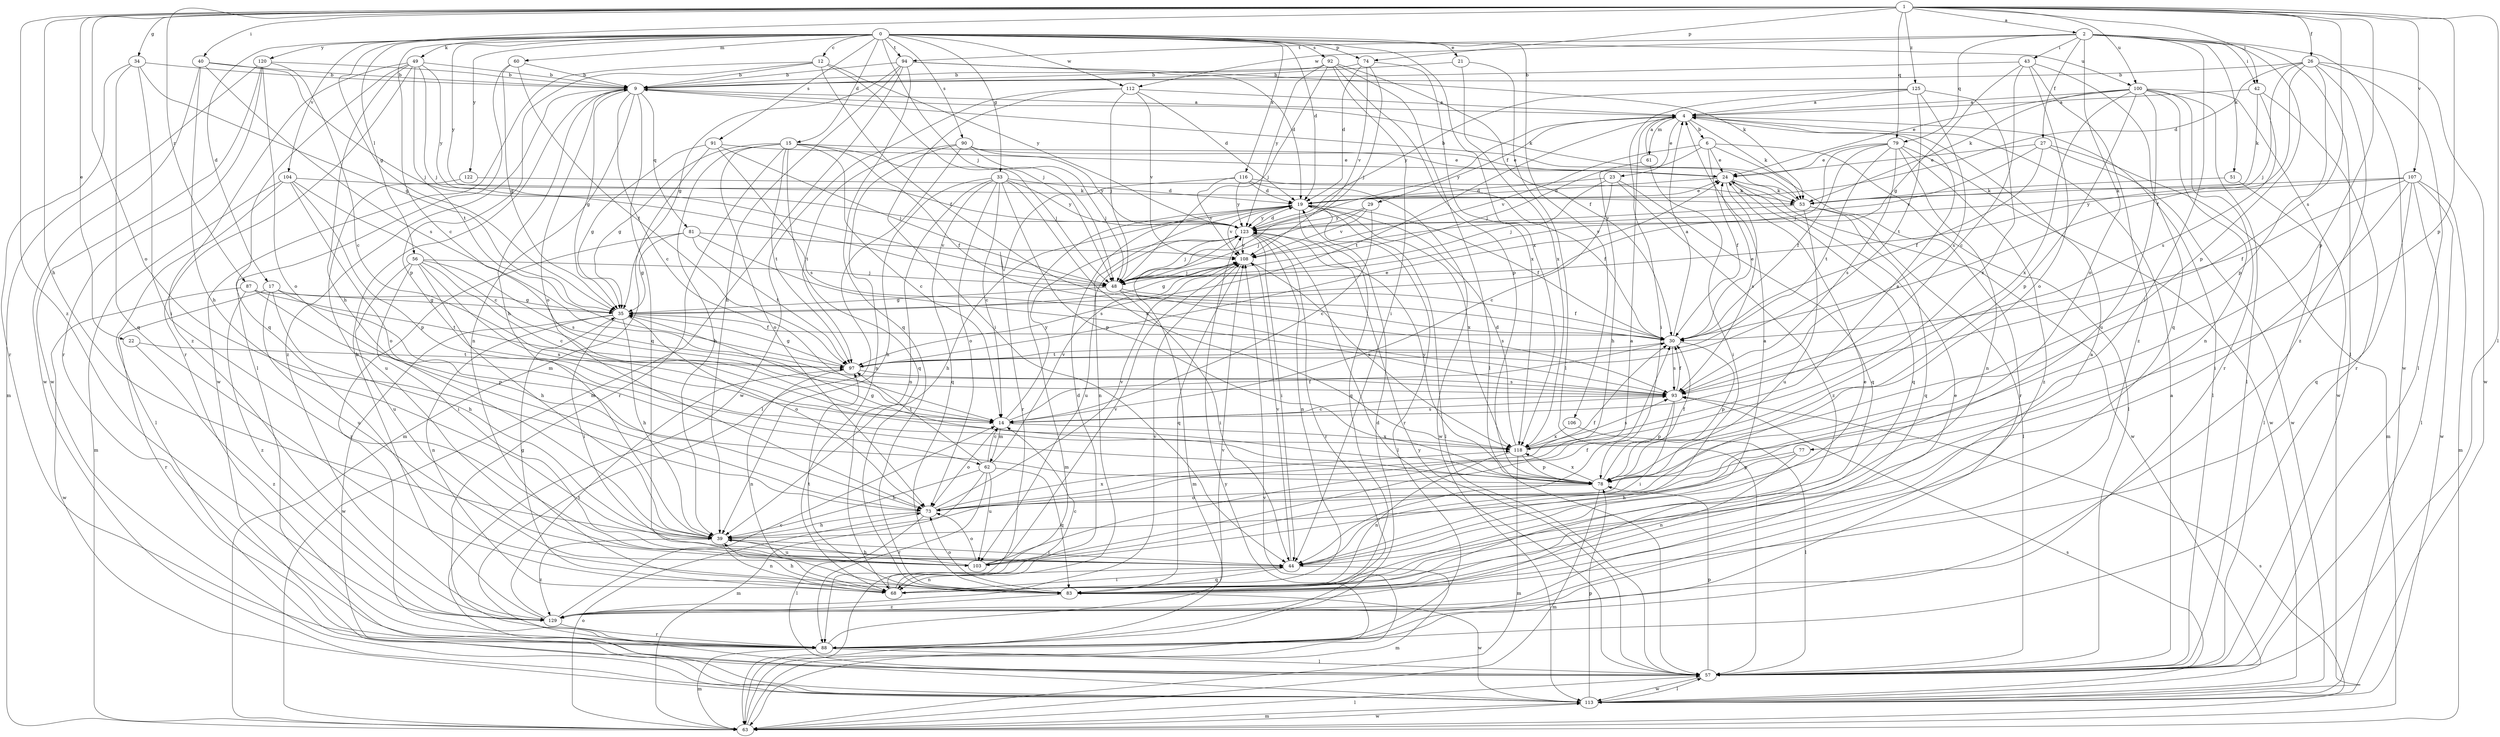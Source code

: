 strict digraph  {
0;
1;
2;
4;
6;
9;
12;
14;
15;
17;
19;
21;
22;
23;
24;
26;
27;
29;
30;
33;
34;
35;
39;
40;
42;
43;
44;
48;
49;
51;
53;
56;
57;
60;
61;
62;
63;
68;
73;
74;
77;
78;
79;
81;
83;
87;
88;
90;
91;
92;
93;
94;
97;
100;
103;
104;
106;
107;
108;
112;
113;
116;
118;
120;
122;
123;
125;
129;
0 -> 12  [label=c];
0 -> 14  [label=c];
0 -> 15  [label=d];
0 -> 17  [label=d];
0 -> 19  [label=d];
0 -> 21  [label=e];
0 -> 33  [label=g];
0 -> 48  [label=j];
0 -> 49  [label=k];
0 -> 56  [label=l];
0 -> 60  [label=m];
0 -> 74  [label=p];
0 -> 90  [label=s];
0 -> 91  [label=s];
0 -> 92  [label=s];
0 -> 94  [label=t];
0 -> 100  [label=u];
0 -> 104  [label=v];
0 -> 106  [label=v];
0 -> 112  [label=w];
0 -> 116  [label=x];
0 -> 118  [label=x];
0 -> 120  [label=y];
0 -> 122  [label=y];
0 -> 123  [label=y];
1 -> 2  [label=a];
1 -> 22  [label=e];
1 -> 26  [label=f];
1 -> 34  [label=g];
1 -> 35  [label=g];
1 -> 39  [label=h];
1 -> 40  [label=i];
1 -> 42  [label=i];
1 -> 57  [label=l];
1 -> 73  [label=o];
1 -> 74  [label=p];
1 -> 77  [label=p];
1 -> 78  [label=p];
1 -> 79  [label=q];
1 -> 87  [label=r];
1 -> 93  [label=s];
1 -> 100  [label=u];
1 -> 107  [label=v];
1 -> 125  [label=z];
1 -> 129  [label=z];
2 -> 27  [label=f];
2 -> 42  [label=i];
2 -> 43  [label=i];
2 -> 44  [label=i];
2 -> 51  [label=k];
2 -> 57  [label=l];
2 -> 73  [label=o];
2 -> 78  [label=p];
2 -> 79  [label=q];
2 -> 94  [label=t];
2 -> 112  [label=w];
2 -> 113  [label=w];
4 -> 6  [label=b];
4 -> 23  [label=e];
4 -> 29  [label=f];
4 -> 53  [label=k];
4 -> 57  [label=l];
4 -> 61  [label=m];
4 -> 97  [label=t];
4 -> 123  [label=y];
6 -> 24  [label=e];
6 -> 30  [label=f];
6 -> 48  [label=j];
6 -> 57  [label=l];
6 -> 88  [label=r];
6 -> 108  [label=v];
9 -> 4  [label=a];
9 -> 14  [label=c];
9 -> 35  [label=g];
9 -> 39  [label=h];
9 -> 53  [label=k];
9 -> 68  [label=n];
9 -> 73  [label=o];
9 -> 81  [label=q];
9 -> 83  [label=q];
9 -> 129  [label=z];
12 -> 9  [label=b];
12 -> 30  [label=f];
12 -> 48  [label=j];
12 -> 78  [label=p];
12 -> 113  [label=w];
12 -> 123  [label=y];
14 -> 30  [label=f];
14 -> 62  [label=m];
14 -> 73  [label=o];
14 -> 93  [label=s];
14 -> 118  [label=x];
14 -> 123  [label=y];
15 -> 14  [label=c];
15 -> 24  [label=e];
15 -> 30  [label=f];
15 -> 35  [label=g];
15 -> 39  [label=h];
15 -> 48  [label=j];
15 -> 73  [label=o];
15 -> 83  [label=q];
15 -> 88  [label=r];
15 -> 97  [label=t];
17 -> 35  [label=g];
17 -> 39  [label=h];
17 -> 62  [label=m];
17 -> 88  [label=r];
17 -> 103  [label=u];
19 -> 24  [label=e];
19 -> 30  [label=f];
19 -> 39  [label=h];
19 -> 57  [label=l];
19 -> 63  [label=m];
19 -> 68  [label=n];
19 -> 83  [label=q];
19 -> 88  [label=r];
19 -> 108  [label=v];
19 -> 118  [label=x];
19 -> 123  [label=y];
21 -> 9  [label=b];
21 -> 57  [label=l];
21 -> 118  [label=x];
22 -> 97  [label=t];
22 -> 129  [label=z];
23 -> 14  [label=c];
23 -> 19  [label=d];
23 -> 48  [label=j];
23 -> 83  [label=q];
23 -> 129  [label=z];
24 -> 19  [label=d];
24 -> 53  [label=k];
24 -> 83  [label=q];
24 -> 93  [label=s];
24 -> 113  [label=w];
26 -> 9  [label=b];
26 -> 19  [label=d];
26 -> 30  [label=f];
26 -> 48  [label=j];
26 -> 57  [label=l];
26 -> 78  [label=p];
26 -> 113  [label=w];
26 -> 129  [label=z];
27 -> 24  [label=e];
27 -> 30  [label=f];
27 -> 63  [label=m];
27 -> 108  [label=v];
27 -> 113  [label=w];
29 -> 14  [label=c];
29 -> 48  [label=j];
29 -> 108  [label=v];
29 -> 123  [label=y];
30 -> 4  [label=a];
30 -> 24  [label=e];
30 -> 78  [label=p];
30 -> 93  [label=s];
30 -> 97  [label=t];
33 -> 14  [label=c];
33 -> 19  [label=d];
33 -> 39  [label=h];
33 -> 68  [label=n];
33 -> 73  [label=o];
33 -> 78  [label=p];
33 -> 83  [label=q];
33 -> 118  [label=x];
33 -> 123  [label=y];
34 -> 9  [label=b];
34 -> 35  [label=g];
34 -> 44  [label=i];
34 -> 83  [label=q];
34 -> 88  [label=r];
35 -> 30  [label=f];
35 -> 39  [label=h];
35 -> 44  [label=i];
35 -> 68  [label=n];
35 -> 73  [label=o];
35 -> 113  [label=w];
39 -> 44  [label=i];
39 -> 68  [label=n];
39 -> 103  [label=u];
39 -> 129  [label=z];
40 -> 9  [label=b];
40 -> 39  [label=h];
40 -> 48  [label=j];
40 -> 93  [label=s];
40 -> 113  [label=w];
42 -> 4  [label=a];
42 -> 53  [label=k];
42 -> 88  [label=r];
42 -> 93  [label=s];
43 -> 9  [label=b];
43 -> 14  [label=c];
43 -> 35  [label=g];
43 -> 73  [label=o];
43 -> 83  [label=q];
43 -> 129  [label=z];
44 -> 4  [label=a];
44 -> 63  [label=m];
44 -> 68  [label=n];
44 -> 83  [label=q];
44 -> 108  [label=v];
48 -> 30  [label=f];
48 -> 35  [label=g];
48 -> 44  [label=i];
48 -> 93  [label=s];
49 -> 9  [label=b];
49 -> 39  [label=h];
49 -> 48  [label=j];
49 -> 83  [label=q];
49 -> 88  [label=r];
49 -> 97  [label=t];
49 -> 123  [label=y];
49 -> 129  [label=z];
51 -> 53  [label=k];
51 -> 57  [label=l];
53 -> 9  [label=b];
53 -> 57  [label=l];
53 -> 83  [label=q];
53 -> 103  [label=u];
53 -> 123  [label=y];
56 -> 14  [label=c];
56 -> 39  [label=h];
56 -> 44  [label=i];
56 -> 48  [label=j];
56 -> 93  [label=s];
56 -> 103  [label=u];
56 -> 118  [label=x];
57 -> 4  [label=a];
57 -> 78  [label=p];
57 -> 113  [label=w];
57 -> 123  [label=y];
60 -> 9  [label=b];
60 -> 35  [label=g];
60 -> 57  [label=l];
60 -> 97  [label=t];
61 -> 4  [label=a];
61 -> 39  [label=h];
61 -> 44  [label=i];
62 -> 14  [label=c];
62 -> 39  [label=h];
62 -> 63  [label=m];
62 -> 83  [label=q];
62 -> 88  [label=r];
62 -> 97  [label=t];
62 -> 103  [label=u];
62 -> 108  [label=v];
63 -> 57  [label=l];
63 -> 73  [label=o];
63 -> 93  [label=s];
63 -> 108  [label=v];
63 -> 113  [label=w];
63 -> 123  [label=y];
68 -> 14  [label=c];
68 -> 19  [label=d];
68 -> 24  [label=e];
68 -> 35  [label=g];
68 -> 39  [label=h];
68 -> 44  [label=i];
73 -> 30  [label=f];
73 -> 39  [label=h];
73 -> 57  [label=l];
73 -> 108  [label=v];
73 -> 118  [label=x];
74 -> 9  [label=b];
74 -> 19  [label=d];
74 -> 48  [label=j];
74 -> 108  [label=v];
74 -> 118  [label=x];
77 -> 39  [label=h];
77 -> 68  [label=n];
77 -> 78  [label=p];
78 -> 30  [label=f];
78 -> 35  [label=g];
78 -> 63  [label=m];
78 -> 73  [label=o];
78 -> 118  [label=x];
78 -> 123  [label=y];
79 -> 24  [label=e];
79 -> 30  [label=f];
79 -> 48  [label=j];
79 -> 68  [label=n];
79 -> 93  [label=s];
79 -> 97  [label=t];
79 -> 113  [label=w];
79 -> 129  [label=z];
81 -> 35  [label=g];
81 -> 88  [label=r];
81 -> 93  [label=s];
81 -> 97  [label=t];
81 -> 108  [label=v];
83 -> 4  [label=a];
83 -> 73  [label=o];
83 -> 97  [label=t];
83 -> 113  [label=w];
83 -> 129  [label=z];
87 -> 35  [label=g];
87 -> 78  [label=p];
87 -> 97  [label=t];
87 -> 113  [label=w];
87 -> 129  [label=z];
88 -> 19  [label=d];
88 -> 57  [label=l];
88 -> 63  [label=m];
88 -> 108  [label=v];
90 -> 24  [label=e];
90 -> 48  [label=j];
90 -> 57  [label=l];
90 -> 68  [label=n];
90 -> 97  [label=t];
90 -> 123  [label=y];
91 -> 24  [label=e];
91 -> 35  [label=g];
91 -> 48  [label=j];
91 -> 63  [label=m];
91 -> 93  [label=s];
92 -> 9  [label=b];
92 -> 30  [label=f];
92 -> 44  [label=i];
92 -> 48  [label=j];
92 -> 57  [label=l];
92 -> 78  [label=p];
92 -> 123  [label=y];
93 -> 14  [label=c];
93 -> 30  [label=f];
93 -> 44  [label=i];
93 -> 78  [label=p];
94 -> 9  [label=b];
94 -> 19  [label=d];
94 -> 35  [label=g];
94 -> 39  [label=h];
94 -> 53  [label=k];
94 -> 63  [label=m];
94 -> 83  [label=q];
97 -> 24  [label=e];
97 -> 35  [label=g];
97 -> 68  [label=n];
97 -> 93  [label=s];
100 -> 4  [label=a];
100 -> 24  [label=e];
100 -> 53  [label=k];
100 -> 57  [label=l];
100 -> 68  [label=n];
100 -> 78  [label=p];
100 -> 88  [label=r];
100 -> 103  [label=u];
100 -> 113  [label=w];
100 -> 118  [label=x];
103 -> 4  [label=a];
103 -> 30  [label=f];
103 -> 39  [label=h];
103 -> 73  [label=o];
103 -> 108  [label=v];
104 -> 14  [label=c];
104 -> 53  [label=k];
104 -> 57  [label=l];
104 -> 63  [label=m];
104 -> 73  [label=o];
104 -> 78  [label=p];
106 -> 57  [label=l];
106 -> 118  [label=x];
107 -> 30  [label=f];
107 -> 44  [label=i];
107 -> 53  [label=k];
107 -> 57  [label=l];
107 -> 63  [label=m];
107 -> 83  [label=q];
107 -> 113  [label=w];
107 -> 123  [label=y];
108 -> 35  [label=g];
108 -> 48  [label=j];
108 -> 83  [label=q];
108 -> 118  [label=x];
112 -> 4  [label=a];
112 -> 19  [label=d];
112 -> 44  [label=i];
112 -> 48  [label=j];
112 -> 108  [label=v];
112 -> 113  [label=w];
113 -> 57  [label=l];
113 -> 63  [label=m];
113 -> 78  [label=p];
113 -> 93  [label=s];
116 -> 19  [label=d];
116 -> 30  [label=f];
116 -> 88  [label=r];
116 -> 108  [label=v];
116 -> 113  [label=w];
116 -> 123  [label=y];
118 -> 4  [label=a];
118 -> 19  [label=d];
118 -> 63  [label=m];
118 -> 68  [label=n];
118 -> 78  [label=p];
118 -> 93  [label=s];
120 -> 9  [label=b];
120 -> 14  [label=c];
120 -> 63  [label=m];
120 -> 73  [label=o];
120 -> 88  [label=r];
120 -> 113  [label=w];
122 -> 53  [label=k];
122 -> 103  [label=u];
123 -> 19  [label=d];
123 -> 44  [label=i];
123 -> 48  [label=j];
123 -> 57  [label=l];
123 -> 63  [label=m];
123 -> 68  [label=n];
123 -> 88  [label=r];
123 -> 103  [label=u];
123 -> 108  [label=v];
125 -> 4  [label=a];
125 -> 44  [label=i];
125 -> 93  [label=s];
125 -> 97  [label=t];
125 -> 118  [label=x];
125 -> 123  [label=y];
129 -> 9  [label=b];
129 -> 14  [label=c];
129 -> 24  [label=e];
129 -> 88  [label=r];
129 -> 97  [label=t];
129 -> 108  [label=v];
}
